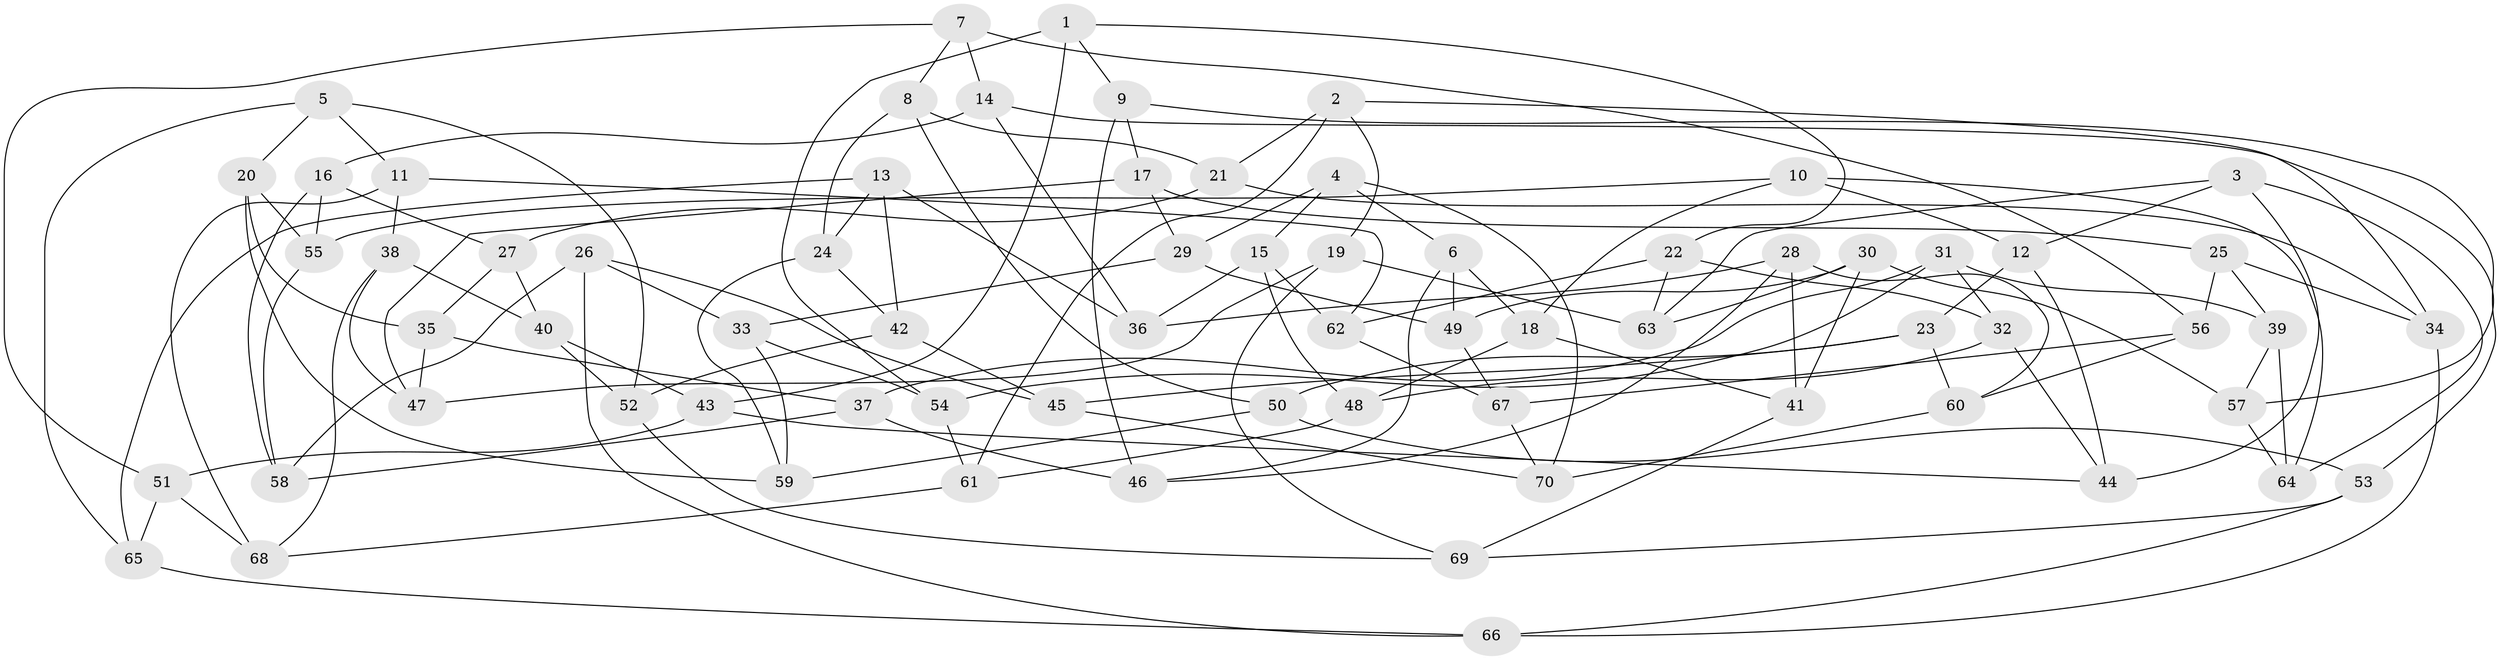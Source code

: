 // Generated by graph-tools (version 1.1) at 2025/16/03/09/25 04:16:22]
// undirected, 70 vertices, 140 edges
graph export_dot {
graph [start="1"]
  node [color=gray90,style=filled];
  1;
  2;
  3;
  4;
  5;
  6;
  7;
  8;
  9;
  10;
  11;
  12;
  13;
  14;
  15;
  16;
  17;
  18;
  19;
  20;
  21;
  22;
  23;
  24;
  25;
  26;
  27;
  28;
  29;
  30;
  31;
  32;
  33;
  34;
  35;
  36;
  37;
  38;
  39;
  40;
  41;
  42;
  43;
  44;
  45;
  46;
  47;
  48;
  49;
  50;
  51;
  52;
  53;
  54;
  55;
  56;
  57;
  58;
  59;
  60;
  61;
  62;
  63;
  64;
  65;
  66;
  67;
  68;
  69;
  70;
  1 -- 9;
  1 -- 54;
  1 -- 43;
  1 -- 22;
  2 -- 61;
  2 -- 19;
  2 -- 21;
  2 -- 34;
  3 -- 64;
  3 -- 44;
  3 -- 63;
  3 -- 12;
  4 -- 15;
  4 -- 70;
  4 -- 29;
  4 -- 6;
  5 -- 52;
  5 -- 20;
  5 -- 11;
  5 -- 65;
  6 -- 18;
  6 -- 49;
  6 -- 46;
  7 -- 51;
  7 -- 56;
  7 -- 14;
  7 -- 8;
  8 -- 24;
  8 -- 21;
  8 -- 50;
  9 -- 46;
  9 -- 17;
  9 -- 53;
  10 -- 55;
  10 -- 18;
  10 -- 12;
  10 -- 64;
  11 -- 38;
  11 -- 62;
  11 -- 68;
  12 -- 23;
  12 -- 44;
  13 -- 42;
  13 -- 36;
  13 -- 65;
  13 -- 24;
  14 -- 16;
  14 -- 57;
  14 -- 36;
  15 -- 62;
  15 -- 36;
  15 -- 48;
  16 -- 27;
  16 -- 58;
  16 -- 55;
  17 -- 29;
  17 -- 25;
  17 -- 47;
  18 -- 48;
  18 -- 41;
  19 -- 47;
  19 -- 69;
  19 -- 63;
  20 -- 35;
  20 -- 55;
  20 -- 59;
  21 -- 34;
  21 -- 27;
  22 -- 62;
  22 -- 63;
  22 -- 32;
  23 -- 45;
  23 -- 60;
  23 -- 50;
  24 -- 42;
  24 -- 59;
  25 -- 56;
  25 -- 34;
  25 -- 39;
  26 -- 45;
  26 -- 33;
  26 -- 66;
  26 -- 58;
  27 -- 35;
  27 -- 40;
  28 -- 60;
  28 -- 41;
  28 -- 46;
  28 -- 36;
  29 -- 33;
  29 -- 49;
  30 -- 63;
  30 -- 41;
  30 -- 49;
  30 -- 57;
  31 -- 37;
  31 -- 39;
  31 -- 32;
  31 -- 54;
  32 -- 48;
  32 -- 44;
  33 -- 54;
  33 -- 59;
  34 -- 66;
  35 -- 37;
  35 -- 47;
  37 -- 58;
  37 -- 46;
  38 -- 68;
  38 -- 40;
  38 -- 47;
  39 -- 57;
  39 -- 64;
  40 -- 43;
  40 -- 52;
  41 -- 69;
  42 -- 45;
  42 -- 52;
  43 -- 44;
  43 -- 51;
  45 -- 70;
  48 -- 61;
  49 -- 67;
  50 -- 53;
  50 -- 59;
  51 -- 65;
  51 -- 68;
  52 -- 69;
  53 -- 66;
  53 -- 69;
  54 -- 61;
  55 -- 58;
  56 -- 67;
  56 -- 60;
  57 -- 64;
  60 -- 70;
  61 -- 68;
  62 -- 67;
  65 -- 66;
  67 -- 70;
}
